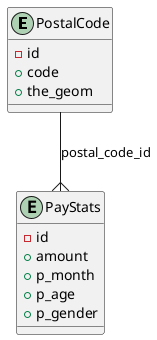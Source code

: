 @startuml stub
entity PostalCode {
    - id
    + code
    + the_geom
}

entity PayStats {
    - id
    + amount
    + p_month
    + p_age
    + p_gender
}

PostalCode --{ PayStats: postal_code_id

@enduml
